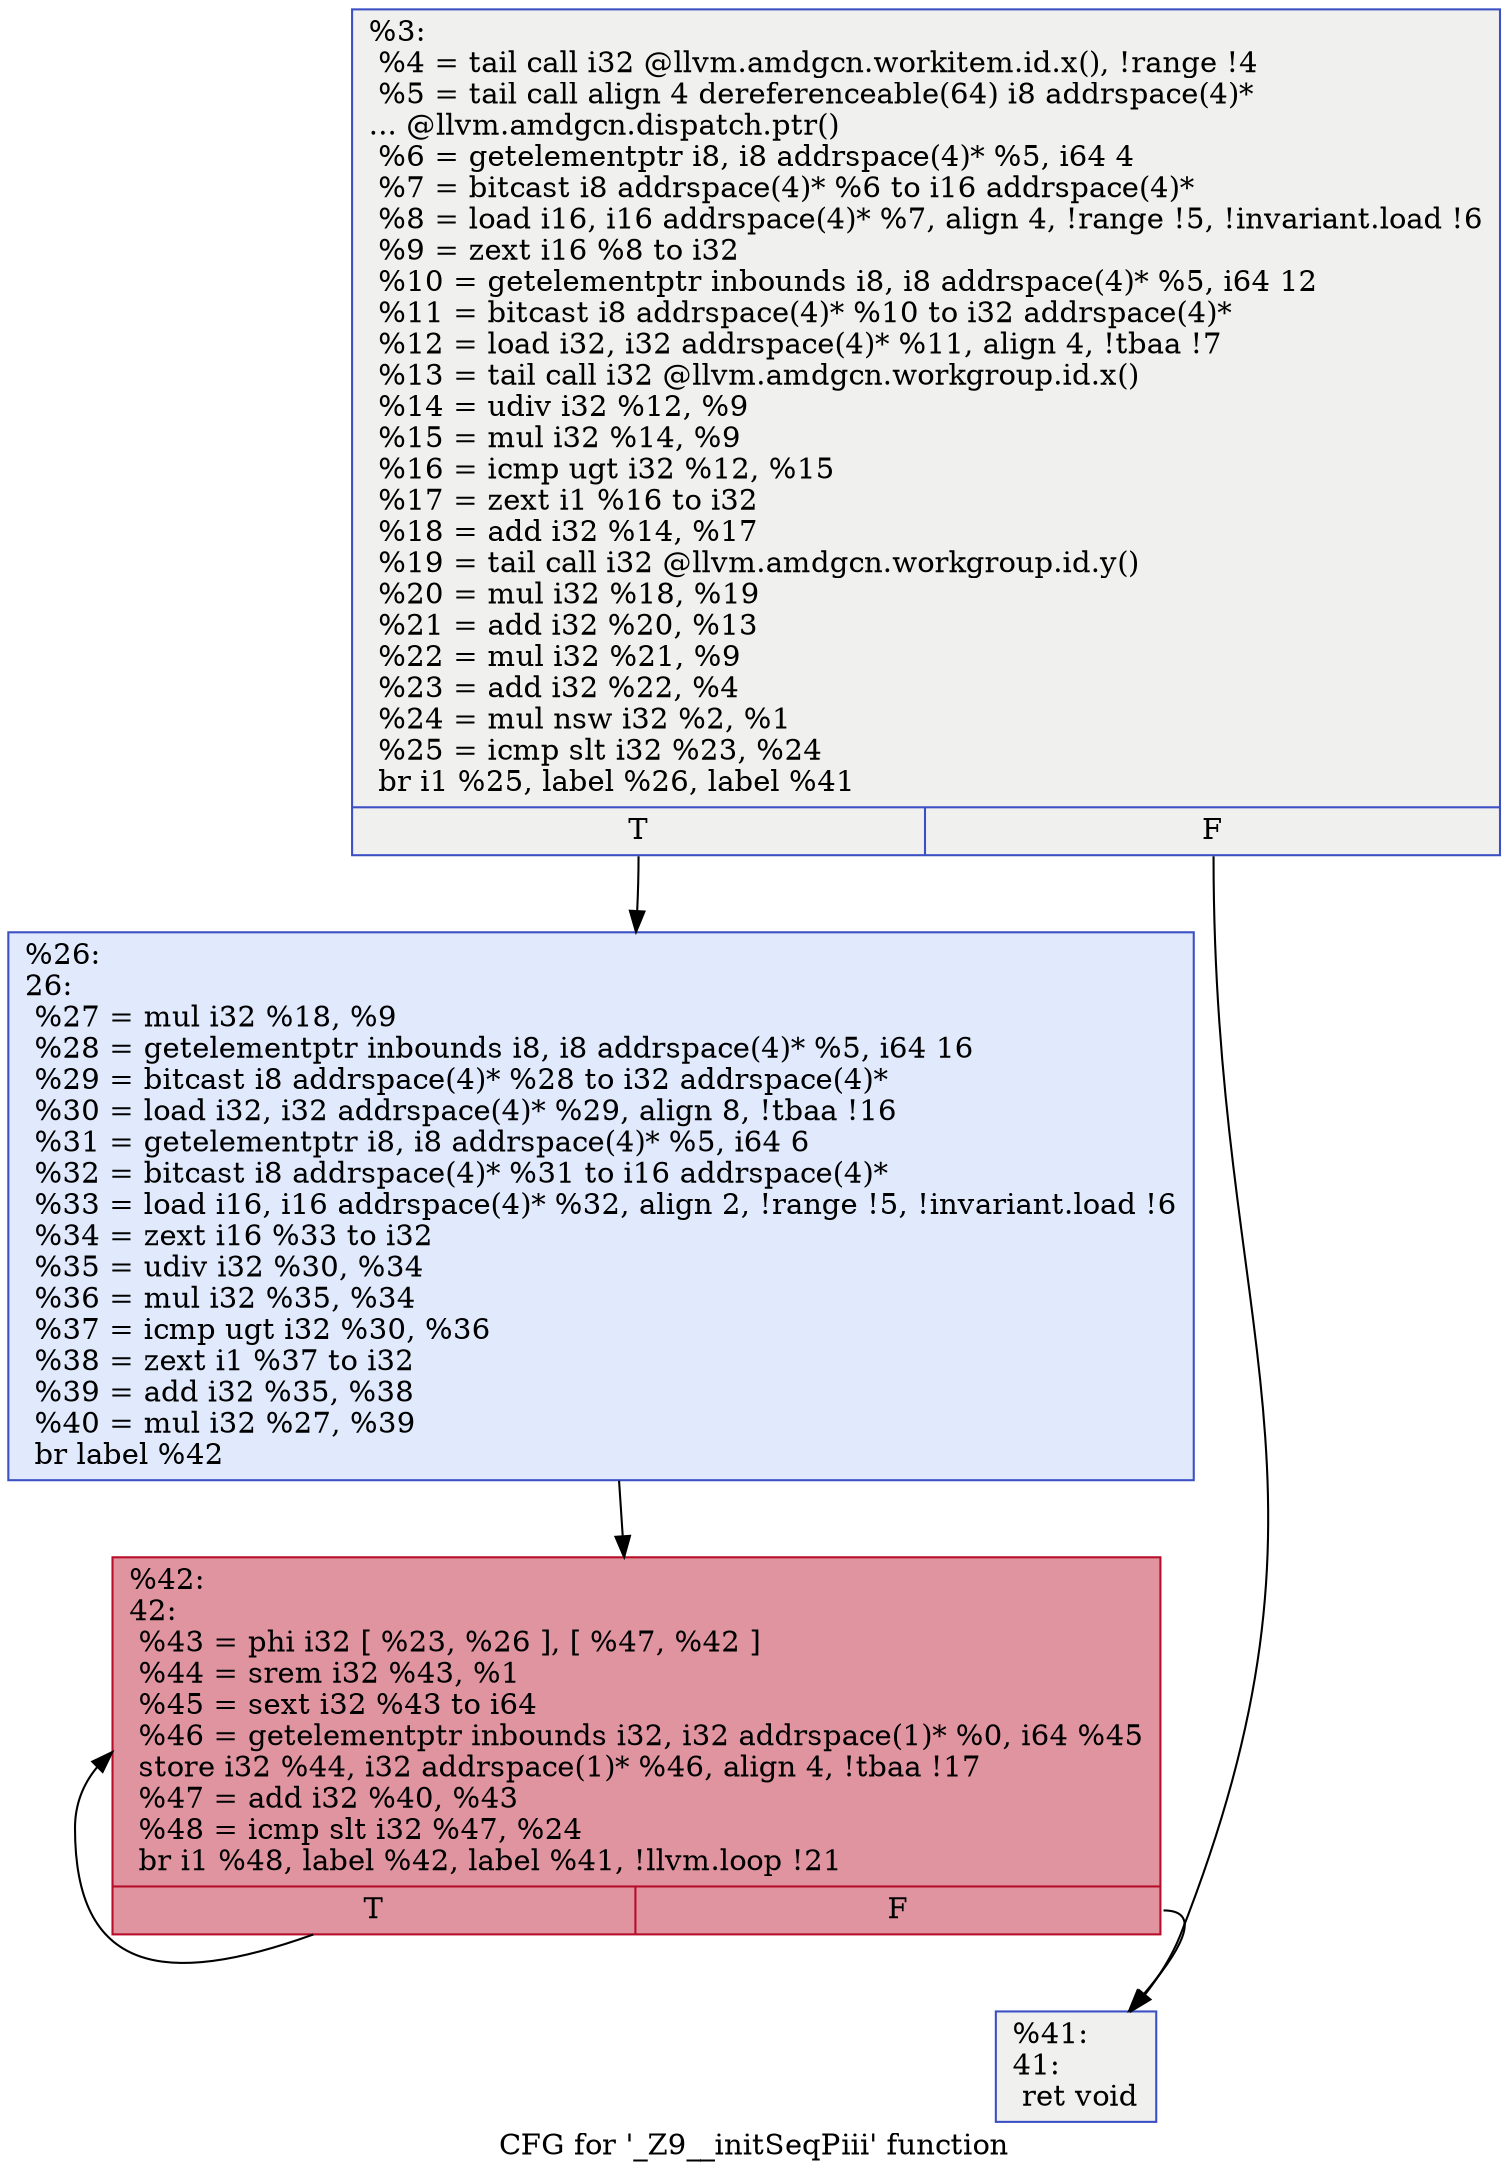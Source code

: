digraph "CFG for '_Z9__initSeqPiii' function" {
	label="CFG for '_Z9__initSeqPiii' function";

	Node0x5d1c6b0 [shape=record,color="#3d50c3ff", style=filled, fillcolor="#dedcdb70",label="{%3:\l  %4 = tail call i32 @llvm.amdgcn.workitem.id.x(), !range !4\l  %5 = tail call align 4 dereferenceable(64) i8 addrspace(4)*\l... @llvm.amdgcn.dispatch.ptr()\l  %6 = getelementptr i8, i8 addrspace(4)* %5, i64 4\l  %7 = bitcast i8 addrspace(4)* %6 to i16 addrspace(4)*\l  %8 = load i16, i16 addrspace(4)* %7, align 4, !range !5, !invariant.load !6\l  %9 = zext i16 %8 to i32\l  %10 = getelementptr inbounds i8, i8 addrspace(4)* %5, i64 12\l  %11 = bitcast i8 addrspace(4)* %10 to i32 addrspace(4)*\l  %12 = load i32, i32 addrspace(4)* %11, align 4, !tbaa !7\l  %13 = tail call i32 @llvm.amdgcn.workgroup.id.x()\l  %14 = udiv i32 %12, %9\l  %15 = mul i32 %14, %9\l  %16 = icmp ugt i32 %12, %15\l  %17 = zext i1 %16 to i32\l  %18 = add i32 %14, %17\l  %19 = tail call i32 @llvm.amdgcn.workgroup.id.y()\l  %20 = mul i32 %18, %19\l  %21 = add i32 %20, %13\l  %22 = mul i32 %21, %9\l  %23 = add i32 %22, %4\l  %24 = mul nsw i32 %2, %1\l  %25 = icmp slt i32 %23, %24\l  br i1 %25, label %26, label %41\l|{<s0>T|<s1>F}}"];
	Node0x5d1c6b0:s0 -> Node0x5d1ef20;
	Node0x5d1c6b0:s1 -> Node0x5d1efb0;
	Node0x5d1ef20 [shape=record,color="#3d50c3ff", style=filled, fillcolor="#b9d0f970",label="{%26:\l26:                                               \l  %27 = mul i32 %18, %9\l  %28 = getelementptr inbounds i8, i8 addrspace(4)* %5, i64 16\l  %29 = bitcast i8 addrspace(4)* %28 to i32 addrspace(4)*\l  %30 = load i32, i32 addrspace(4)* %29, align 8, !tbaa !16\l  %31 = getelementptr i8, i8 addrspace(4)* %5, i64 6\l  %32 = bitcast i8 addrspace(4)* %31 to i16 addrspace(4)*\l  %33 = load i16, i16 addrspace(4)* %32, align 2, !range !5, !invariant.load !6\l  %34 = zext i16 %33 to i32\l  %35 = udiv i32 %30, %34\l  %36 = mul i32 %35, %34\l  %37 = icmp ugt i32 %30, %36\l  %38 = zext i1 %37 to i32\l  %39 = add i32 %35, %38\l  %40 = mul i32 %27, %39\l  br label %42\l}"];
	Node0x5d1ef20 -> Node0x5d207c0;
	Node0x5d1efb0 [shape=record,color="#3d50c3ff", style=filled, fillcolor="#dedcdb70",label="{%41:\l41:                                               \l  ret void\l}"];
	Node0x5d207c0 [shape=record,color="#b70d28ff", style=filled, fillcolor="#b70d2870",label="{%42:\l42:                                               \l  %43 = phi i32 [ %23, %26 ], [ %47, %42 ]\l  %44 = srem i32 %43, %1\l  %45 = sext i32 %43 to i64\l  %46 = getelementptr inbounds i32, i32 addrspace(1)* %0, i64 %45\l  store i32 %44, i32 addrspace(1)* %46, align 4, !tbaa !17\l  %47 = add i32 %40, %43\l  %48 = icmp slt i32 %47, %24\l  br i1 %48, label %42, label %41, !llvm.loop !21\l|{<s0>T|<s1>F}}"];
	Node0x5d207c0:s0 -> Node0x5d207c0;
	Node0x5d207c0:s1 -> Node0x5d1efb0;
}

